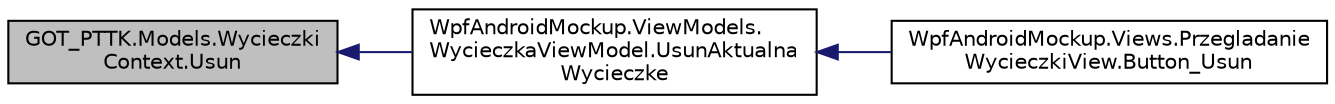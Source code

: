 digraph "GOT_PTTK.Models.WycieczkiContext.Usun"
{
 // INTERACTIVE_SVG=YES
  edge [fontname="Helvetica",fontsize="10",labelfontname="Helvetica",labelfontsize="10"];
  node [fontname="Helvetica",fontsize="10",shape=record];
  rankdir="LR";
  Node33 [label="GOT_PTTK.Models.Wycieczki\lContext.Usun",height=0.2,width=0.4,color="black", fillcolor="grey75", style="filled", fontcolor="black"];
  Node33 -> Node34 [dir="back",color="midnightblue",fontsize="10",style="solid",fontname="Helvetica"];
  Node34 [label="WpfAndroidMockup.ViewModels.\lWycieczkaViewModel.UsunAktualna\lWycieczke",height=0.2,width=0.4,color="black", fillcolor="white", style="filled",URL="$class_wpf_android_mockup_1_1_view_models_1_1_wycieczka_view_model.html#abc1caa26d78d675a2d4e4cc201ff2cb7",tooltip="Usuwa aktualną wycieczkę z bazy danych i z listy wycieczek "];
  Node34 -> Node35 [dir="back",color="midnightblue",fontsize="10",style="solid",fontname="Helvetica"];
  Node35 [label="WpfAndroidMockup.Views.Przegladanie\lWycieczkiView.Button_Usun",height=0.2,width=0.4,color="black", fillcolor="white", style="filled",URL="$class_wpf_android_mockup_1_1_views_1_1_przegladanie_wycieczki_view.html#a2840a27823e9307d42264ca0d8d5a4bb",tooltip="Logika przycisku potwierdzającego chęć usunięcia wycieczki "];
}
